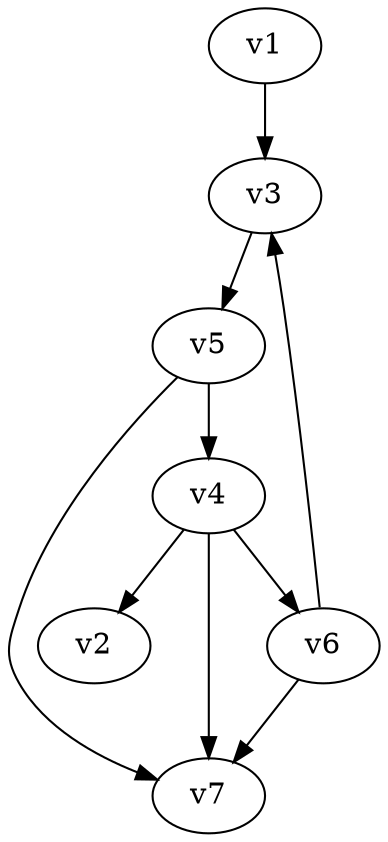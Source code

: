 digraph ltd_topology_f_0 {
overall_factor=1;
multiplicity_factor=1;
v1;
v2;
v3 [int_id="V_3_SCALAR_000"];
v4 [int_id="V_4_SCALAR_0000"];
v5 [int_id="V_3_SCALAR_000"];
v6 [int_id="V_3_SCALAR_000"];
v7 [int_id="V_3_SCALAR_000"];
v1 -> v3 [pdg=1000, name=p1, mom=p1];
v4 -> v2 [pdg=1000, name=p2, mom=p2];
v3 -> v5 [pdg=1000, name=q1];
v5 -> v4 [pdg=1000, name=q2];
v4 -> v6 [pdg=1000, name=q3, lmb_index=0];
v6 -> v3 [pdg=1000, name=q4];
v5 -> v7 [pdg=1000, name=q5];
v4 -> v7 [pdg=1000, name=q6, lmb_index=1];
v6 -> v7 [pdg=1000, name=q7, lmb_index=2];
}
